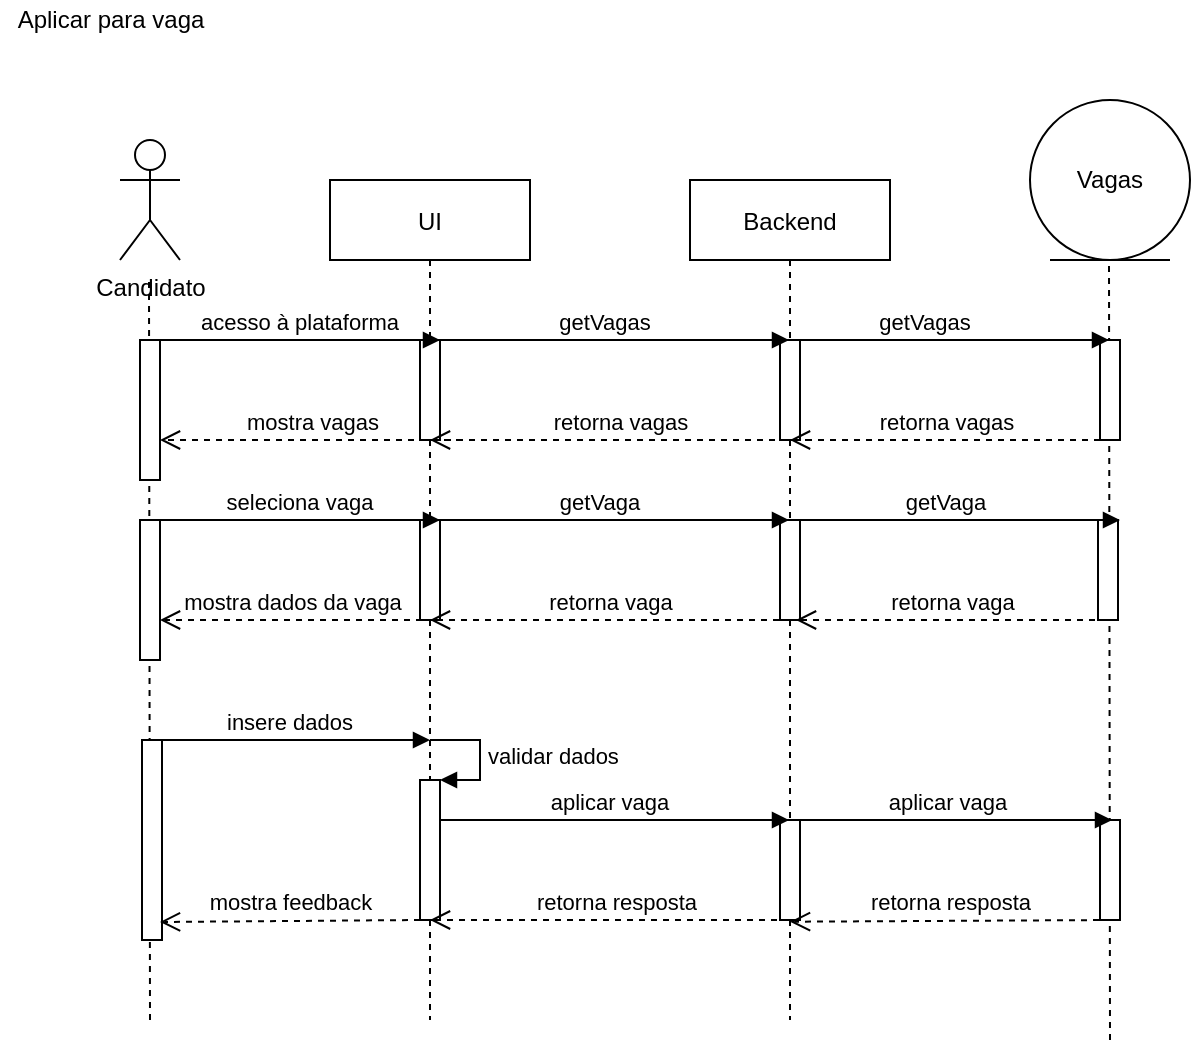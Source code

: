 <mxfile version="13.6.2" type="device"><diagram id="kgpKYQtTHZ0yAKxKKP6v" name="Aplicar para vaga"><mxGraphModel dx="1346" dy="820" grid="1" gridSize="10" guides="1" tooltips="1" connect="1" arrows="1" fold="1" page="1" pageScale="1" pageWidth="850" pageHeight="1100" math="0" shadow="0"><root><mxCell id="0"/><mxCell id="1" parent="0"/><mxCell id="1cLbBECssRQpwV3JasGW-8" value="" style="group" vertex="1" connectable="0" parent="1"><mxGeometry x="110" y="290" width="30" height="320" as="geometry"/></mxCell><mxCell id="1cLbBECssRQpwV3JasGW-1" value="Candidato" style="shape=umlActor;verticalLabelPosition=bottom;verticalAlign=top;html=1;outlineConnect=0;" vertex="1" parent="1cLbBECssRQpwV3JasGW-8"><mxGeometry width="30" height="60" as="geometry"/></mxCell><mxCell id="1cLbBECssRQpwV3JasGW-4" value="" style="endArrow=none;dashed=1;html=1;" edge="1" parent="1cLbBECssRQpwV3JasGW-8"><mxGeometry width="50" height="50" relative="1" as="geometry"><mxPoint x="15" y="440" as="sourcePoint"/><mxPoint x="14.5" y="70" as="targetPoint"/></mxGeometry></mxCell><mxCell id="1cLbBECssRQpwV3JasGW-18" value="" style="points=[];perimeter=orthogonalPerimeter;rounded=0;shadow=0;strokeWidth=1;" vertex="1" parent="1cLbBECssRQpwV3JasGW-8"><mxGeometry x="10" y="190" width="10" height="70" as="geometry"/></mxCell><mxCell id="1cLbBECssRQpwV3JasGW-27" value="mostra dados da vaga" style="html=1;verticalAlign=bottom;endArrow=open;dashed=1;endSize=8;" edge="1" parent="1cLbBECssRQpwV3JasGW-8"><mxGeometry relative="1" as="geometry"><mxPoint x="151" y="240" as="sourcePoint"/><mxPoint x="20" y="240" as="targetPoint"/></mxGeometry></mxCell><mxCell id="3nuBFxr9cyL0pnOWT2aG-1" value="UI" style="shape=umlLifeline;perimeter=lifelinePerimeter;container=1;collapsible=0;recursiveResize=0;rounded=0;shadow=0;strokeWidth=1;" parent="1" vertex="1"><mxGeometry x="215" y="310" width="100" height="420" as="geometry"/></mxCell><mxCell id="3nuBFxr9cyL0pnOWT2aG-4" value="" style="points=[];perimeter=orthogonalPerimeter;rounded=0;shadow=0;strokeWidth=1;" parent="3nuBFxr9cyL0pnOWT2aG-1" vertex="1"><mxGeometry x="45" y="80" width="10" height="50" as="geometry"/></mxCell><mxCell id="1cLbBECssRQpwV3JasGW-24" value="" style="points=[];perimeter=orthogonalPerimeter;rounded=0;shadow=0;strokeWidth=1;" vertex="1" parent="3nuBFxr9cyL0pnOWT2aG-1"><mxGeometry x="45" y="170" width="10" height="50" as="geometry"/></mxCell><mxCell id="1cLbBECssRQpwV3JasGW-30" value="" style="html=1;points=[];perimeter=orthogonalPerimeter;" vertex="1" parent="3nuBFxr9cyL0pnOWT2aG-1"><mxGeometry x="45" y="300" width="10" height="70" as="geometry"/></mxCell><mxCell id="1cLbBECssRQpwV3JasGW-31" value="validar dados" style="edgeStyle=orthogonalEdgeStyle;html=1;align=left;spacingLeft=2;endArrow=block;rounded=0;entryX=1;entryY=0;" edge="1" target="1cLbBECssRQpwV3JasGW-30" parent="3nuBFxr9cyL0pnOWT2aG-1"><mxGeometry relative="1" as="geometry"><mxPoint x="50" y="280" as="sourcePoint"/><Array as="points"><mxPoint x="75" y="280"/></Array></mxGeometry></mxCell><mxCell id="3nuBFxr9cyL0pnOWT2aG-5" value="Backend" style="shape=umlLifeline;perimeter=lifelinePerimeter;container=1;collapsible=0;recursiveResize=0;rounded=0;shadow=0;strokeWidth=1;" parent="1" vertex="1"><mxGeometry x="395" y="310" width="100" height="420" as="geometry"/></mxCell><mxCell id="3nuBFxr9cyL0pnOWT2aG-6" value="" style="points=[];perimeter=orthogonalPerimeter;rounded=0;shadow=0;strokeWidth=1;" parent="3nuBFxr9cyL0pnOWT2aG-5" vertex="1"><mxGeometry x="45" y="80" width="10" height="50" as="geometry"/></mxCell><mxCell id="1cLbBECssRQpwV3JasGW-25" value="" style="points=[];perimeter=orthogonalPerimeter;rounded=0;shadow=0;strokeWidth=1;" vertex="1" parent="3nuBFxr9cyL0pnOWT2aG-5"><mxGeometry x="45" y="170" width="10" height="50" as="geometry"/></mxCell><mxCell id="1cLbBECssRQpwV3JasGW-37" value="" style="points=[];perimeter=orthogonalPerimeter;rounded=0;shadow=0;strokeWidth=1;" vertex="1" parent="3nuBFxr9cyL0pnOWT2aG-5"><mxGeometry x="45" y="320" width="10" height="50" as="geometry"/></mxCell><mxCell id="3nuBFxr9cyL0pnOWT2aG-8" value="acesso à plataforma" style="verticalAlign=bottom;endArrow=block;shadow=0;strokeWidth=1;" parent="1" source="3nuBFxr9cyL0pnOWT2aG-2" edge="1"><mxGeometry relative="1" as="geometry"><mxPoint x="370" y="390" as="sourcePoint"/><mxPoint x="270" y="390" as="targetPoint"/></mxGeometry></mxCell><mxCell id="3nuBFxr9cyL0pnOWT2aG-2" value="" style="points=[];perimeter=orthogonalPerimeter;rounded=0;shadow=0;strokeWidth=1;" parent="1" vertex="1"><mxGeometry x="120" y="390" width="10" height="70" as="geometry"/></mxCell><mxCell id="1cLbBECssRQpwV3JasGW-7" value="" style="group" vertex="1" connectable="0" parent="1"><mxGeometry x="565" y="270" width="80" height="330" as="geometry"/></mxCell><mxCell id="1cLbBECssRQpwV3JasGW-5" value="Vagas" style="ellipse;shape=umlEntity;whiteSpace=wrap;html=1;" vertex="1" parent="1cLbBECssRQpwV3JasGW-7"><mxGeometry width="80" height="80" as="geometry"/></mxCell><mxCell id="1cLbBECssRQpwV3JasGW-6" value="" style="endArrow=none;dashed=1;html=1;" edge="1" parent="1cLbBECssRQpwV3JasGW-7"><mxGeometry width="50" height="50" relative="1" as="geometry"><mxPoint x="40" y="470" as="sourcePoint"/><mxPoint x="39.5" y="80" as="targetPoint"/></mxGeometry></mxCell><mxCell id="1cLbBECssRQpwV3JasGW-12" value="" style="points=[];perimeter=orthogonalPerimeter;rounded=0;shadow=0;strokeWidth=1;" vertex="1" parent="1cLbBECssRQpwV3JasGW-7"><mxGeometry x="35" y="120" width="10" height="50" as="geometry"/></mxCell><mxCell id="1cLbBECssRQpwV3JasGW-15" value="retorna vagas" style="html=1;verticalAlign=bottom;endArrow=open;dashed=1;endSize=8;" edge="1" parent="1cLbBECssRQpwV3JasGW-7" target="3nuBFxr9cyL0pnOWT2aG-5"><mxGeometry relative="1" as="geometry"><mxPoint x="35" y="170" as="sourcePoint"/><mxPoint x="-45" y="170" as="targetPoint"/></mxGeometry></mxCell><mxCell id="1cLbBECssRQpwV3JasGW-26" value="" style="points=[];perimeter=orthogonalPerimeter;rounded=0;shadow=0;strokeWidth=1;" vertex="1" parent="1cLbBECssRQpwV3JasGW-7"><mxGeometry x="34" y="210" width="10" height="50" as="geometry"/></mxCell><mxCell id="1cLbBECssRQpwV3JasGW-9" value="Aplicar para vaga" style="text;html=1;align=center;verticalAlign=middle;resizable=0;points=[];autosize=1;" vertex="1" parent="1"><mxGeometry x="50" y="220" width="110" height="20" as="geometry"/></mxCell><mxCell id="1cLbBECssRQpwV3JasGW-10" value="getVagas" style="verticalAlign=bottom;endArrow=block;shadow=0;strokeWidth=1;" edge="1" parent="1" target="3nuBFxr9cyL0pnOWT2aG-5"><mxGeometry relative="1" as="geometry"><mxPoint x="260" y="390" as="sourcePoint"/><mxPoint x="400" y="390" as="targetPoint"/></mxGeometry></mxCell><mxCell id="1cLbBECssRQpwV3JasGW-11" value="getVagas" style="verticalAlign=bottom;endArrow=block;shadow=0;strokeWidth=1;" edge="1" parent="1"><mxGeometry relative="1" as="geometry"><mxPoint x="420" y="390" as="sourcePoint"/><mxPoint x="604.5" y="390" as="targetPoint"/></mxGeometry></mxCell><mxCell id="1cLbBECssRQpwV3JasGW-16" value="retorna vagas" style="html=1;verticalAlign=bottom;endArrow=open;dashed=1;endSize=8;" edge="1" parent="1" target="3nuBFxr9cyL0pnOWT2aG-1"><mxGeometry relative="1" as="geometry"><mxPoint x="455.5" y="440" as="sourcePoint"/><mxPoint x="300" y="440" as="targetPoint"/></mxGeometry></mxCell><mxCell id="1cLbBECssRQpwV3JasGW-17" value="mostra vagas" style="html=1;verticalAlign=bottom;endArrow=open;dashed=1;endSize=8;" edge="1" parent="1"><mxGeometry relative="1" as="geometry"><mxPoint x="281" y="440" as="sourcePoint"/><mxPoint x="130" y="440" as="targetPoint"/></mxGeometry></mxCell><mxCell id="1cLbBECssRQpwV3JasGW-19" value="seleciona vaga" style="verticalAlign=bottom;endArrow=block;shadow=0;strokeWidth=1;" edge="1" parent="1"><mxGeometry relative="1" as="geometry"><mxPoint x="130" y="480" as="sourcePoint"/><mxPoint x="270" y="480" as="targetPoint"/><mxPoint as="offset"/></mxGeometry></mxCell><mxCell id="1cLbBECssRQpwV3JasGW-20" value="getVaga" style="verticalAlign=bottom;endArrow=block;shadow=0;strokeWidth=1;" edge="1" parent="1"><mxGeometry x="-0.024" relative="1" as="geometry"><mxPoint x="260" y="480" as="sourcePoint"/><mxPoint x="444.5" y="480" as="targetPoint"/><mxPoint as="offset"/></mxGeometry></mxCell><mxCell id="1cLbBECssRQpwV3JasGW-21" value="getVaga" style="verticalAlign=bottom;endArrow=block;shadow=0;strokeWidth=1;" edge="1" parent="1"><mxGeometry x="-0.024" relative="1" as="geometry"><mxPoint x="440" y="480" as="sourcePoint"/><mxPoint x="610" y="480" as="targetPoint"/><mxPoint as="offset"/></mxGeometry></mxCell><mxCell id="1cLbBECssRQpwV3JasGW-22" value="retorna vaga" style="html=1;verticalAlign=bottom;endArrow=open;dashed=1;endSize=8;" edge="1" parent="1"><mxGeometry relative="1" as="geometry"><mxPoint x="603.5" y="530" as="sourcePoint"/><mxPoint x="448" y="530" as="targetPoint"/></mxGeometry></mxCell><mxCell id="1cLbBECssRQpwV3JasGW-23" value="retorna vaga" style="html=1;verticalAlign=bottom;endArrow=open;dashed=1;endSize=8;" edge="1" parent="1" target="3nuBFxr9cyL0pnOWT2aG-1"><mxGeometry relative="1" as="geometry"><mxPoint x="445.5" y="530" as="sourcePoint"/><mxPoint x="290" y="530" as="targetPoint"/></mxGeometry></mxCell><mxCell id="1cLbBECssRQpwV3JasGW-29" value="insere dados" style="verticalAlign=bottom;endArrow=block;shadow=0;strokeWidth=1;" edge="1" parent="1"><mxGeometry relative="1" as="geometry"><mxPoint x="125" y="590" as="sourcePoint"/><mxPoint x="265" y="590" as="targetPoint"/><mxPoint as="offset"/></mxGeometry></mxCell><mxCell id="1cLbBECssRQpwV3JasGW-35" value="retorna resposta" style="html=1;verticalAlign=bottom;endArrow=open;dashed=1;endSize=8;entryX=0.5;entryY=0.883;entryDx=0;entryDy=0;entryPerimeter=0;" edge="1" parent="1" target="3nuBFxr9cyL0pnOWT2aG-5"><mxGeometry relative="1" as="geometry"><mxPoint x="605.5" y="680" as="sourcePoint"/><mxPoint x="450" y="680" as="targetPoint"/></mxGeometry></mxCell><mxCell id="1cLbBECssRQpwV3JasGW-36" value="retorna resposta" style="html=1;verticalAlign=bottom;endArrow=open;dashed=1;endSize=8;" edge="1" parent="1" target="3nuBFxr9cyL0pnOWT2aG-1"><mxGeometry relative="1" as="geometry"><mxPoint x="450.5" y="680" as="sourcePoint"/><mxPoint x="290" y="680.86" as="targetPoint"/></mxGeometry></mxCell><mxCell id="1cLbBECssRQpwV3JasGW-38" value="" style="points=[];perimeter=orthogonalPerimeter;rounded=0;shadow=0;strokeWidth=1;" vertex="1" parent="1"><mxGeometry x="600" y="630" width="10" height="50" as="geometry"/></mxCell><mxCell id="1cLbBECssRQpwV3JasGW-34" value="aplicar vaga" style="verticalAlign=bottom;endArrow=block;shadow=0;strokeWidth=1;" edge="1" parent="1"><mxGeometry x="-0.024" relative="1" as="geometry"><mxPoint x="446" y="630" as="sourcePoint"/><mxPoint x="606" y="630" as="targetPoint"/><mxPoint as="offset"/></mxGeometry></mxCell><mxCell id="1cLbBECssRQpwV3JasGW-33" value="aplicar vaga" style="verticalAlign=bottom;endArrow=block;shadow=0;strokeWidth=1;" edge="1" parent="1"><mxGeometry x="-0.024" relative="1" as="geometry"><mxPoint x="270" y="630" as="sourcePoint"/><mxPoint x="444.5" y="630" as="targetPoint"/><mxPoint as="offset"/></mxGeometry></mxCell><mxCell id="1cLbBECssRQpwV3JasGW-39" value="" style="points=[];perimeter=orthogonalPerimeter;rounded=0;shadow=0;strokeWidth=1;" vertex="1" parent="1"><mxGeometry x="121" y="590" width="10" height="100" as="geometry"/></mxCell><mxCell id="1cLbBECssRQpwV3JasGW-42" value="mostra feedback" style="html=1;verticalAlign=bottom;endArrow=open;dashed=1;endSize=8;entryX=0.9;entryY=0.91;entryDx=0;entryDy=0;entryPerimeter=0;" edge="1" parent="1" target="1cLbBECssRQpwV3JasGW-39"><mxGeometry relative="1" as="geometry"><mxPoint x="260" y="680" as="sourcePoint"/><mxPoint x="140" y="680" as="targetPoint"/></mxGeometry></mxCell></root></mxGraphModel></diagram></mxfile>
